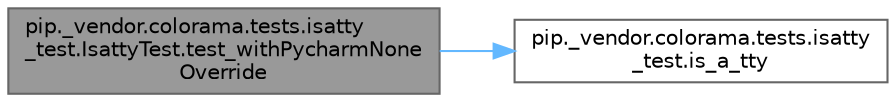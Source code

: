 digraph "pip._vendor.colorama.tests.isatty_test.IsattyTest.test_withPycharmNoneOverride"
{
 // LATEX_PDF_SIZE
  bgcolor="transparent";
  edge [fontname=Helvetica,fontsize=10,labelfontname=Helvetica,labelfontsize=10];
  node [fontname=Helvetica,fontsize=10,shape=box,height=0.2,width=0.4];
  rankdir="LR";
  Node1 [id="Node000001",label="pip._vendor.colorama.tests.isatty\l_test.IsattyTest.test_withPycharmNone\lOverride",height=0.2,width=0.4,color="gray40", fillcolor="grey60", style="filled", fontcolor="black",tooltip=" "];
  Node1 -> Node2 [id="edge1_Node000001_Node000002",color="steelblue1",style="solid",tooltip=" "];
  Node2 [id="Node000002",label="pip._vendor.colorama.tests.isatty\l_test.is_a_tty",height=0.2,width=0.4,color="grey40", fillcolor="white", style="filled",URL="$namespacepip_1_1__vendor_1_1colorama_1_1tests_1_1isatty__test.html#a66c28f1c94675f33267ea68f5ffe53d7",tooltip=" "];
}

